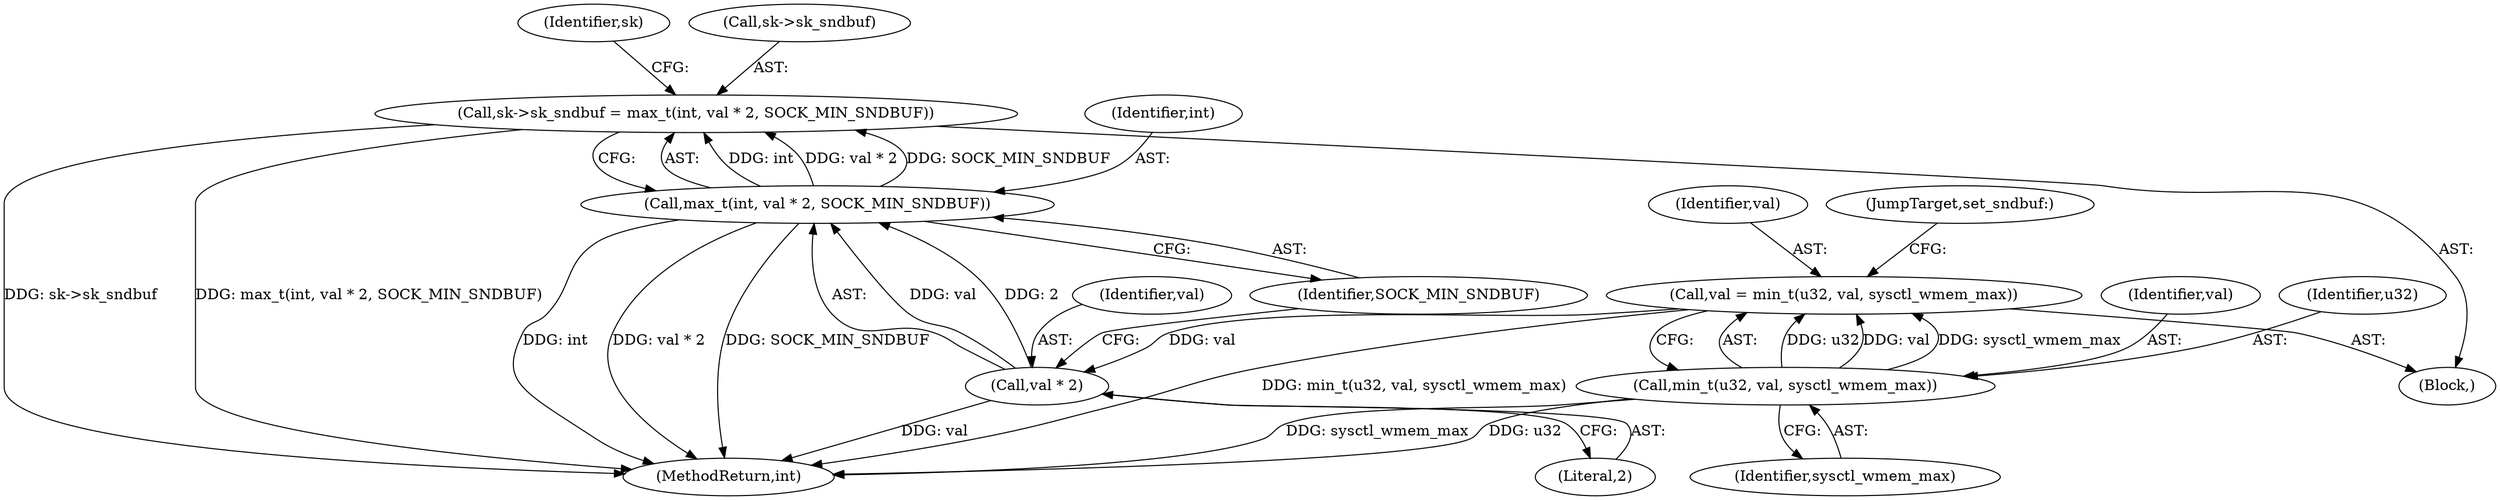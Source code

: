 digraph "0_linux_b98b0bc8c431e3ceb4b26b0dfc8db509518fb290@pointer" {
"1000232" [label="(Call,sk->sk_sndbuf = max_t(int, val * 2, SOCK_MIN_SNDBUF))"];
"1000236" [label="(Call,max_t(int, val * 2, SOCK_MIN_SNDBUF))"];
"1000238" [label="(Call,val * 2)"];
"1000220" [label="(Call,val = min_t(u32, val, sysctl_wmem_max))"];
"1000222" [label="(Call,min_t(u32, val, sysctl_wmem_max))"];
"1000236" [label="(Call,max_t(int, val * 2, SOCK_MIN_SNDBUF))"];
"1000221" [label="(Identifier,val)"];
"1000226" [label="(JumpTarget,set_sndbuf:)"];
"1000224" [label="(Identifier,val)"];
"1000223" [label="(Identifier,u32)"];
"1000220" [label="(Call,val = min_t(u32, val, sysctl_wmem_max))"];
"1000890" [label="(MethodReturn,int)"];
"1000237" [label="(Identifier,int)"];
"1000243" [label="(Identifier,sk)"];
"1000233" [label="(Call,sk->sk_sndbuf)"];
"1000238" [label="(Call,val * 2)"];
"1000239" [label="(Identifier,val)"];
"1000232" [label="(Call,sk->sk_sndbuf = max_t(int, val * 2, SOCK_MIN_SNDBUF))"];
"1000225" [label="(Identifier,sysctl_wmem_max)"];
"1000241" [label="(Identifier,SOCK_MIN_SNDBUF)"];
"1000163" [label="(Block,)"];
"1000240" [label="(Literal,2)"];
"1000222" [label="(Call,min_t(u32, val, sysctl_wmem_max))"];
"1000232" -> "1000163"  [label="AST: "];
"1000232" -> "1000236"  [label="CFG: "];
"1000233" -> "1000232"  [label="AST: "];
"1000236" -> "1000232"  [label="AST: "];
"1000243" -> "1000232"  [label="CFG: "];
"1000232" -> "1000890"  [label="DDG: sk->sk_sndbuf"];
"1000232" -> "1000890"  [label="DDG: max_t(int, val * 2, SOCK_MIN_SNDBUF)"];
"1000236" -> "1000232"  [label="DDG: int"];
"1000236" -> "1000232"  [label="DDG: val * 2"];
"1000236" -> "1000232"  [label="DDG: SOCK_MIN_SNDBUF"];
"1000236" -> "1000241"  [label="CFG: "];
"1000237" -> "1000236"  [label="AST: "];
"1000238" -> "1000236"  [label="AST: "];
"1000241" -> "1000236"  [label="AST: "];
"1000236" -> "1000890"  [label="DDG: int"];
"1000236" -> "1000890"  [label="DDG: val * 2"];
"1000236" -> "1000890"  [label="DDG: SOCK_MIN_SNDBUF"];
"1000238" -> "1000236"  [label="DDG: val"];
"1000238" -> "1000236"  [label="DDG: 2"];
"1000238" -> "1000240"  [label="CFG: "];
"1000239" -> "1000238"  [label="AST: "];
"1000240" -> "1000238"  [label="AST: "];
"1000241" -> "1000238"  [label="CFG: "];
"1000238" -> "1000890"  [label="DDG: val"];
"1000220" -> "1000238"  [label="DDG: val"];
"1000220" -> "1000163"  [label="AST: "];
"1000220" -> "1000222"  [label="CFG: "];
"1000221" -> "1000220"  [label="AST: "];
"1000222" -> "1000220"  [label="AST: "];
"1000226" -> "1000220"  [label="CFG: "];
"1000220" -> "1000890"  [label="DDG: min_t(u32, val, sysctl_wmem_max)"];
"1000222" -> "1000220"  [label="DDG: u32"];
"1000222" -> "1000220"  [label="DDG: val"];
"1000222" -> "1000220"  [label="DDG: sysctl_wmem_max"];
"1000222" -> "1000225"  [label="CFG: "];
"1000223" -> "1000222"  [label="AST: "];
"1000224" -> "1000222"  [label="AST: "];
"1000225" -> "1000222"  [label="AST: "];
"1000222" -> "1000890"  [label="DDG: sysctl_wmem_max"];
"1000222" -> "1000890"  [label="DDG: u32"];
}
